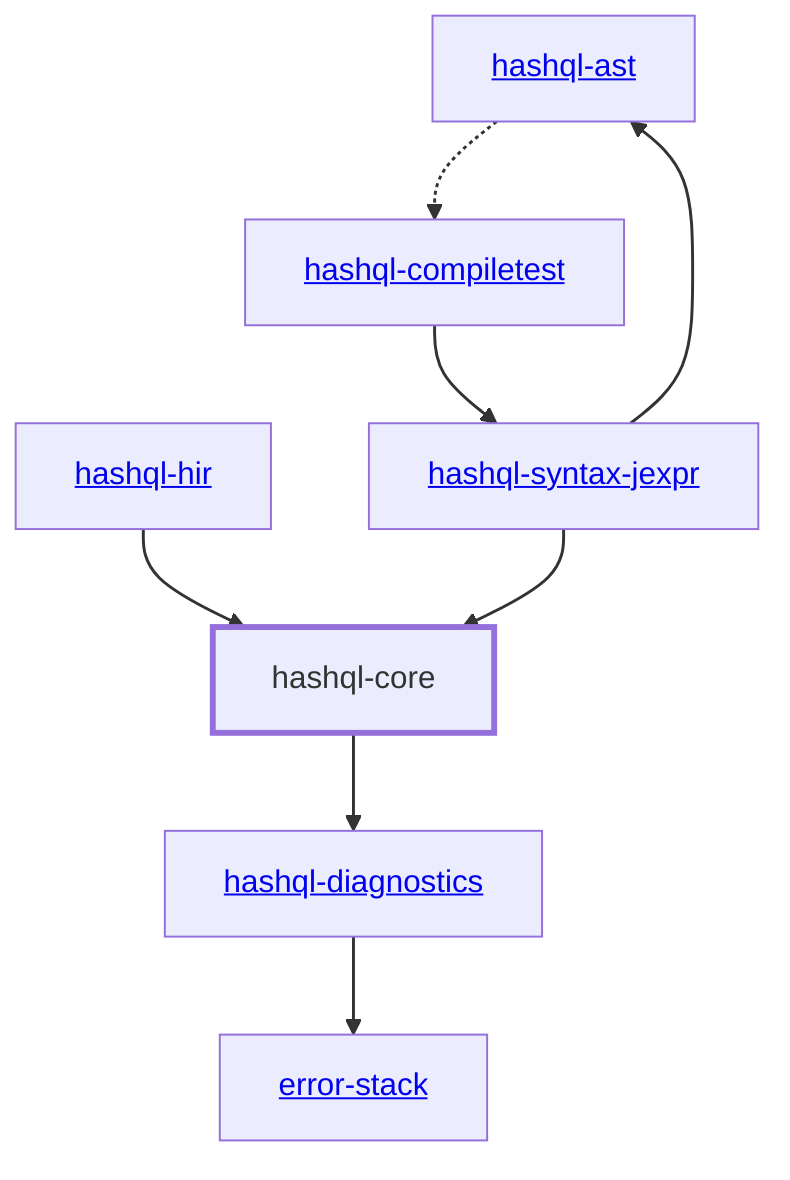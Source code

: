 graph TD
    linkStyle default stroke-width:1.5px
    classDef default stroke-width:1px
    classDef root stroke-width:3px
    classDef dev stroke-width:1px
    classDef build stroke-width:1px
    %% Legend
    %% --> : Normal dependency
    %% -.-> : Dev dependency
    %% ---> : Build dependency
    0[<a href="../hashql_ast">hashql-ast</a>]
    1[<a href="../hashql_compiletest">hashql-compiletest</a>]
    2[hashql-core]
    class 2 root
    3[<a href="../hashql_diagnostics">hashql-diagnostics</a>]
    4[<a href="../hashql_hir">hashql-hir</a>]
    5[<a href="../hashql_syntax_jexpr">hashql-syntax-jexpr</a>]
    6[<a href="../error_stack">error-stack</a>]
    0 -.-> 1
    1 --> 5
    2 --> 3
    3 --> 6
    4 --> 2
    5 --> 0
    5 --> 2